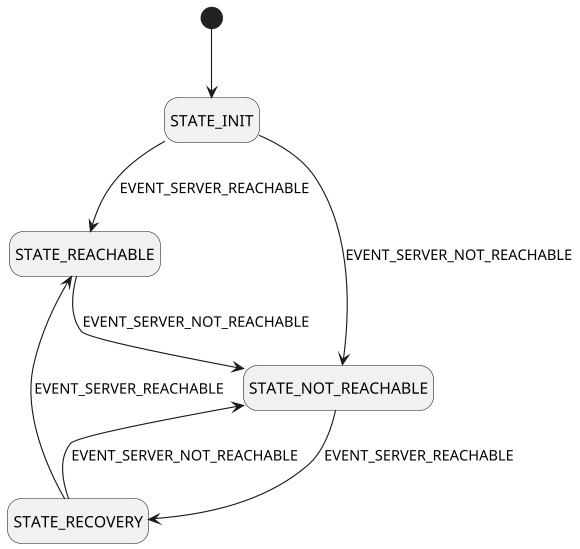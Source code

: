 @startuml
'https://plantuml.com/state-diagram

scale 580 width
hide empty description

[*] --> STATE_INIT
STATE_INIT --> STATE_REACHABLE : EVENT_SERVER_REACHABLE
STATE_INIT --> STATE_NOT_REACHABLE : EVENT_SERVER_NOT_REACHABLE

STATE_REACHABLE --> STATE_NOT_REACHABLE : EVENT_SERVER_NOT_REACHABLE
STATE_NOT_REACHABLE --> STATE_RECOVERY : EVENT_SERVER_REACHABLE
STATE_RECOVERY --> STATE_REACHABLE : EVENT_SERVER_REACHABLE
STATE_RECOVERY --> STATE_NOT_REACHABLE : EVENT_SERVER_NOT_REACHABLE

@enduml